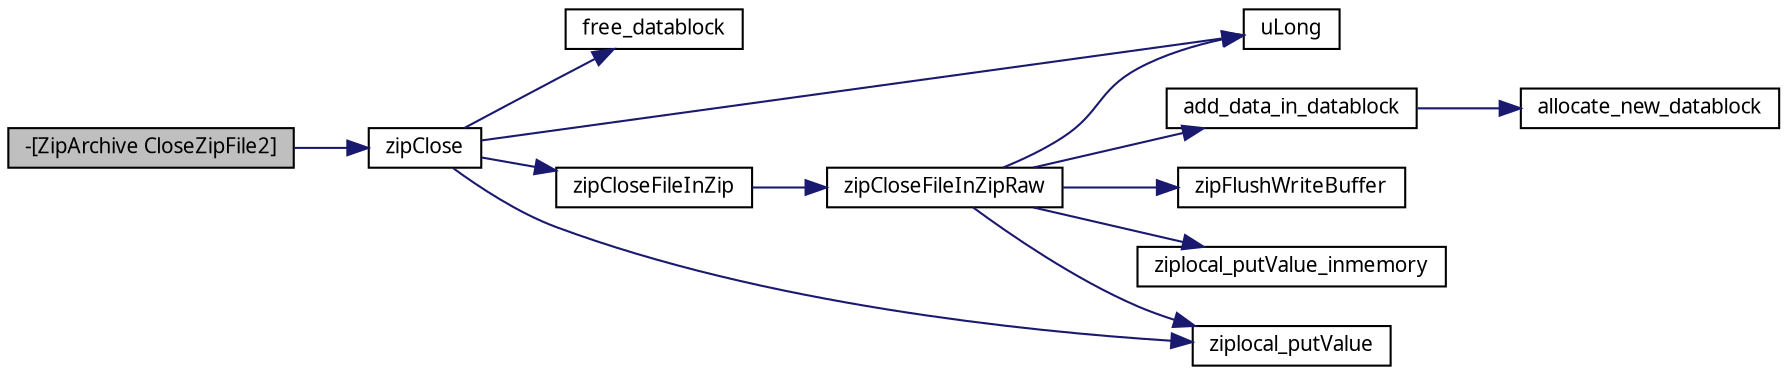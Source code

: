 digraph G
{
  edge [fontname="FreeSans.ttf",fontsize="10",labelfontname="FreeSans.ttf",labelfontsize="10"];
  node [fontname="FreeSans.ttf",fontsize="10",shape=record];
  rankdir=LR;
  Node1 [label="-[ZipArchive CloseZipFile2]",height=0.2,width=0.4,color="black", fillcolor="grey75", style="filled" fontcolor="black"];
  Node1 -> Node2 [color="midnightblue",fontsize="10",style="solid",fontname="FreeSans.ttf"];
  Node2 [label="zipClose",height=0.2,width=0.4,color="black", fillcolor="white", style="filled",URL="$zip_8c.html#a4fda7a41fa2f57d105ffc7d1cbcf53cc"];
  Node2 -> Node3 [color="midnightblue",fontsize="10",style="solid",fontname="FreeSans.ttf"];
  Node3 [label="free_datablock",height=0.2,width=0.4,color="black", fillcolor="white", style="filled",URL="$zip_8c.html#abef16e3f609c5691bab782908095af3b"];
  Node2 -> Node4 [color="midnightblue",fontsize="10",style="solid",fontname="FreeSans.ttf"];
  Node4 [label="uLong",height=0.2,width=0.4,color="black", fillcolor="white", style="filled",URL="$ioapi_8h.html#a50e9e9d5c30e481de822ad68fe537986"];
  Node2 -> Node5 [color="midnightblue",fontsize="10",style="solid",fontname="FreeSans.ttf"];
  Node5 [label="zipCloseFileInZip",height=0.2,width=0.4,color="black", fillcolor="white", style="filled",URL="$zip_8c.html#ae470f753aef4cffe4f77a5ec2bcfbde1"];
  Node5 -> Node6 [color="midnightblue",fontsize="10",style="solid",fontname="FreeSans.ttf"];
  Node6 [label="zipCloseFileInZipRaw",height=0.2,width=0.4,color="black", fillcolor="white", style="filled",URL="$zip_8c.html#a43fe6f36cef62c7f34c0fdb4c8288b87"];
  Node6 -> Node7 [color="midnightblue",fontsize="10",style="solid",fontname="FreeSans.ttf"];
  Node7 [label="add_data_in_datablock",height=0.2,width=0.4,color="black", fillcolor="white", style="filled",URL="$zip_8c.html#af411f447b40db1fad258dee3b786ccc1"];
  Node7 -> Node8 [color="midnightblue",fontsize="10",style="solid",fontname="FreeSans.ttf"];
  Node8 [label="allocate_new_datablock",height=0.2,width=0.4,color="black", fillcolor="white", style="filled",URL="$zip_8c.html#a86c6b1ea8228286351584adc3d47b07c"];
  Node6 -> Node4 [color="midnightblue",fontsize="10",style="solid",fontname="FreeSans.ttf"];
  Node6 -> Node9 [color="midnightblue",fontsize="10",style="solid",fontname="FreeSans.ttf"];
  Node9 [label="zipFlushWriteBuffer",height=0.2,width=0.4,color="black", fillcolor="white", style="filled",URL="$zip_8c.html#aadb3c186982cb10b9e1fd03953752abd"];
  Node6 -> Node10 [color="midnightblue",fontsize="10",style="solid",fontname="FreeSans.ttf"];
  Node10 [label="ziplocal_putValue",height=0.2,width=0.4,color="black", fillcolor="white", style="filled",URL="$zip_8c.html#a0217cc99e344c701c36e2eb05a9f2682"];
  Node6 -> Node11 [color="midnightblue",fontsize="10",style="solid",fontname="FreeSans.ttf"];
  Node11 [label="ziplocal_putValue_inmemory",height=0.2,width=0.4,color="black", fillcolor="white", style="filled",URL="$zip_8c.html#a9f480c0301d8b8421c4f236ddd0d96f3"];
  Node2 -> Node10 [color="midnightblue",fontsize="10",style="solid",fontname="FreeSans.ttf"];
}
